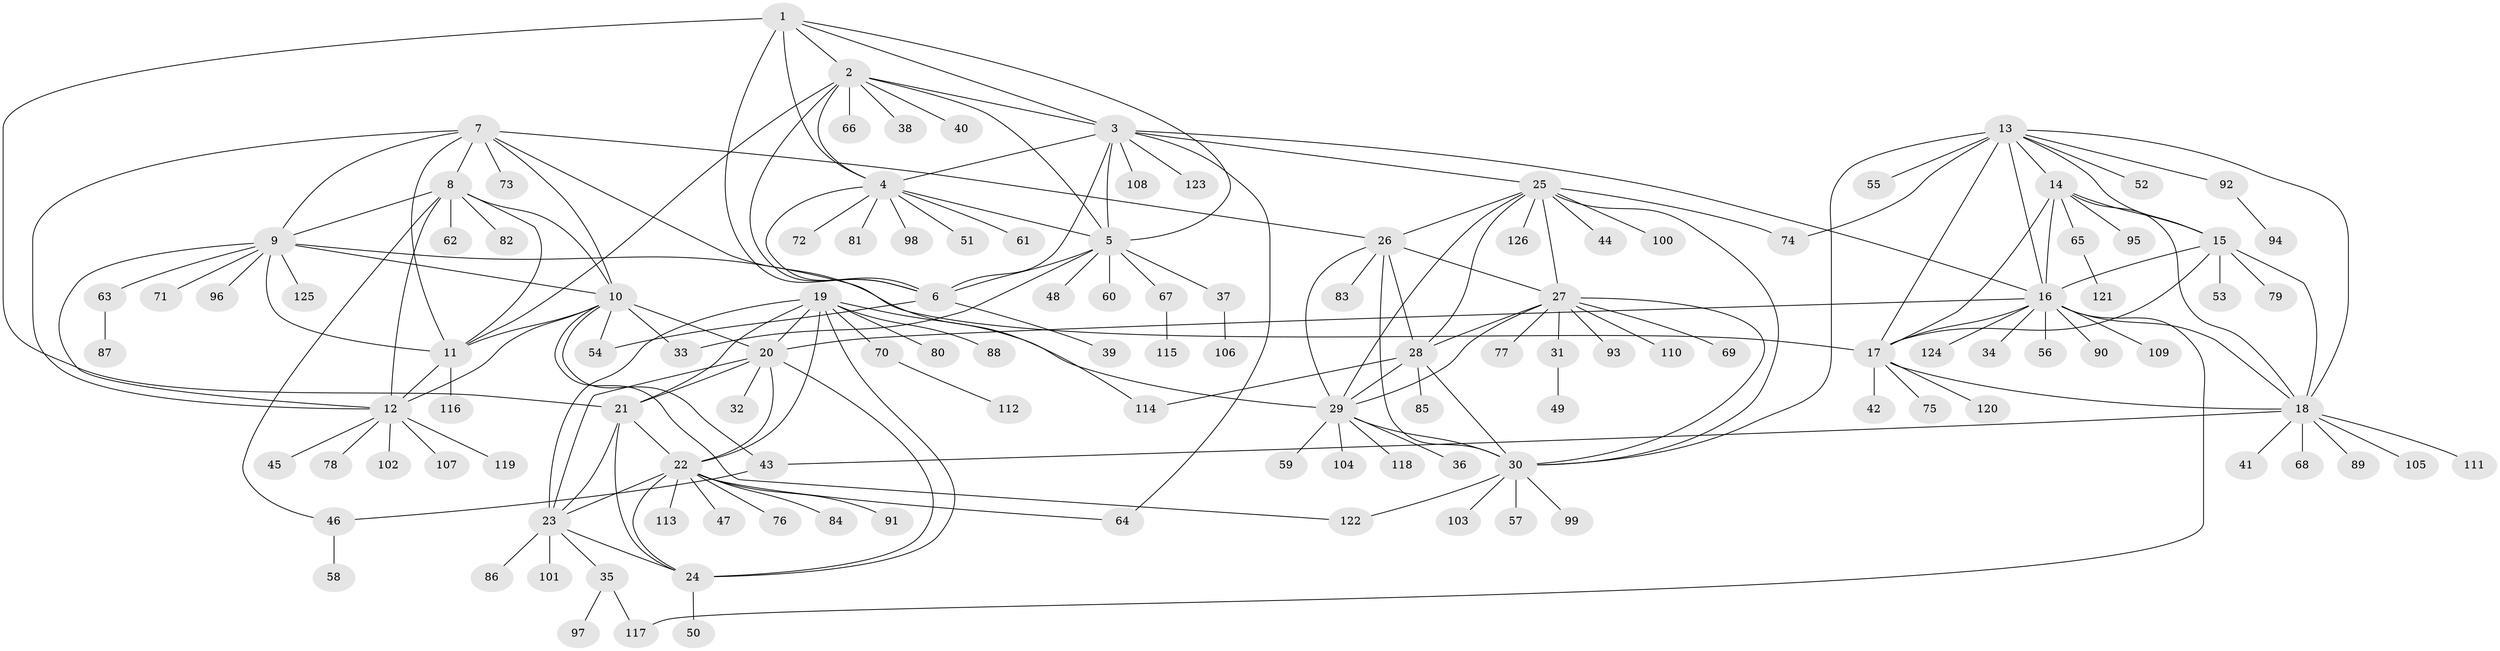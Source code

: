 // Generated by graph-tools (version 1.1) at 2025/54/03/09/25 04:54:06]
// undirected, 126 vertices, 190 edges
graph export_dot {
graph [start="1"]
  node [color=gray90,style=filled];
  1;
  2;
  3;
  4;
  5;
  6;
  7;
  8;
  9;
  10;
  11;
  12;
  13;
  14;
  15;
  16;
  17;
  18;
  19;
  20;
  21;
  22;
  23;
  24;
  25;
  26;
  27;
  28;
  29;
  30;
  31;
  32;
  33;
  34;
  35;
  36;
  37;
  38;
  39;
  40;
  41;
  42;
  43;
  44;
  45;
  46;
  47;
  48;
  49;
  50;
  51;
  52;
  53;
  54;
  55;
  56;
  57;
  58;
  59;
  60;
  61;
  62;
  63;
  64;
  65;
  66;
  67;
  68;
  69;
  70;
  71;
  72;
  73;
  74;
  75;
  76;
  77;
  78;
  79;
  80;
  81;
  82;
  83;
  84;
  85;
  86;
  87;
  88;
  89;
  90;
  91;
  92;
  93;
  94;
  95;
  96;
  97;
  98;
  99;
  100;
  101;
  102;
  103;
  104;
  105;
  106;
  107;
  108;
  109;
  110;
  111;
  112;
  113;
  114;
  115;
  116;
  117;
  118;
  119;
  120;
  121;
  122;
  123;
  124;
  125;
  126;
  1 -- 2;
  1 -- 3;
  1 -- 4;
  1 -- 5;
  1 -- 6;
  1 -- 21;
  2 -- 3;
  2 -- 4;
  2 -- 5;
  2 -- 6;
  2 -- 11;
  2 -- 38;
  2 -- 40;
  2 -- 66;
  3 -- 4;
  3 -- 5;
  3 -- 6;
  3 -- 16;
  3 -- 25;
  3 -- 64;
  3 -- 108;
  3 -- 123;
  4 -- 5;
  4 -- 6;
  4 -- 51;
  4 -- 61;
  4 -- 72;
  4 -- 81;
  4 -- 98;
  5 -- 6;
  5 -- 33;
  5 -- 37;
  5 -- 48;
  5 -- 60;
  5 -- 67;
  6 -- 39;
  6 -- 54;
  7 -- 8;
  7 -- 9;
  7 -- 10;
  7 -- 11;
  7 -- 12;
  7 -- 26;
  7 -- 73;
  7 -- 114;
  8 -- 9;
  8 -- 10;
  8 -- 11;
  8 -- 12;
  8 -- 46;
  8 -- 62;
  8 -- 82;
  9 -- 10;
  9 -- 11;
  9 -- 12;
  9 -- 17;
  9 -- 63;
  9 -- 71;
  9 -- 96;
  9 -- 125;
  10 -- 11;
  10 -- 12;
  10 -- 20;
  10 -- 33;
  10 -- 43;
  10 -- 54;
  10 -- 122;
  11 -- 12;
  11 -- 116;
  12 -- 45;
  12 -- 78;
  12 -- 102;
  12 -- 107;
  12 -- 119;
  13 -- 14;
  13 -- 15;
  13 -- 16;
  13 -- 17;
  13 -- 18;
  13 -- 30;
  13 -- 52;
  13 -- 55;
  13 -- 74;
  13 -- 92;
  14 -- 15;
  14 -- 16;
  14 -- 17;
  14 -- 18;
  14 -- 65;
  14 -- 95;
  15 -- 16;
  15 -- 17;
  15 -- 18;
  15 -- 53;
  15 -- 79;
  16 -- 17;
  16 -- 18;
  16 -- 20;
  16 -- 34;
  16 -- 56;
  16 -- 90;
  16 -- 109;
  16 -- 117;
  16 -- 124;
  17 -- 18;
  17 -- 42;
  17 -- 75;
  17 -- 120;
  18 -- 41;
  18 -- 43;
  18 -- 68;
  18 -- 89;
  18 -- 105;
  18 -- 111;
  19 -- 20;
  19 -- 21;
  19 -- 22;
  19 -- 23;
  19 -- 24;
  19 -- 29;
  19 -- 70;
  19 -- 80;
  19 -- 88;
  20 -- 21;
  20 -- 22;
  20 -- 23;
  20 -- 24;
  20 -- 32;
  21 -- 22;
  21 -- 23;
  21 -- 24;
  22 -- 23;
  22 -- 24;
  22 -- 47;
  22 -- 64;
  22 -- 76;
  22 -- 84;
  22 -- 91;
  22 -- 113;
  23 -- 24;
  23 -- 35;
  23 -- 86;
  23 -- 101;
  24 -- 50;
  25 -- 26;
  25 -- 27;
  25 -- 28;
  25 -- 29;
  25 -- 30;
  25 -- 44;
  25 -- 74;
  25 -- 100;
  25 -- 126;
  26 -- 27;
  26 -- 28;
  26 -- 29;
  26 -- 30;
  26 -- 83;
  27 -- 28;
  27 -- 29;
  27 -- 30;
  27 -- 31;
  27 -- 69;
  27 -- 77;
  27 -- 93;
  27 -- 110;
  28 -- 29;
  28 -- 30;
  28 -- 85;
  28 -- 114;
  29 -- 30;
  29 -- 36;
  29 -- 59;
  29 -- 104;
  29 -- 118;
  30 -- 57;
  30 -- 99;
  30 -- 103;
  30 -- 122;
  31 -- 49;
  35 -- 97;
  35 -- 117;
  37 -- 106;
  43 -- 46;
  46 -- 58;
  63 -- 87;
  65 -- 121;
  67 -- 115;
  70 -- 112;
  92 -- 94;
}
